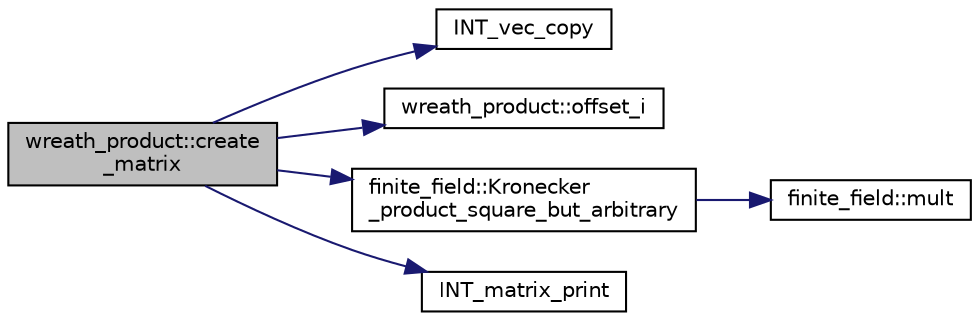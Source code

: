 digraph "wreath_product::create_matrix"
{
  edge [fontname="Helvetica",fontsize="10",labelfontname="Helvetica",labelfontsize="10"];
  node [fontname="Helvetica",fontsize="10",shape=record];
  rankdir="LR";
  Node41 [label="wreath_product::create\l_matrix",height=0.2,width=0.4,color="black", fillcolor="grey75", style="filled", fontcolor="black"];
  Node41 -> Node42 [color="midnightblue",fontsize="10",style="solid",fontname="Helvetica"];
  Node42 [label="INT_vec_copy",height=0.2,width=0.4,color="black", fillcolor="white", style="filled",URL="$df/dbf/sajeeb_8_c.html#ac2d875e27e009af6ec04d17254d11075"];
  Node41 -> Node43 [color="midnightblue",fontsize="10",style="solid",fontname="Helvetica"];
  Node43 [label="wreath_product::offset_i",height=0.2,width=0.4,color="black", fillcolor="white", style="filled",URL="$d8/dfa/classwreath__product.html#a081d6eed767bdd84bc74e555815641c6"];
  Node41 -> Node44 [color="midnightblue",fontsize="10",style="solid",fontname="Helvetica"];
  Node44 [label="finite_field::Kronecker\l_product_square_but_arbitrary",height=0.2,width=0.4,color="black", fillcolor="white", style="filled",URL="$df/d5a/classfinite__field.html#a07a0b166b3dce1d0f365db1112429758"];
  Node44 -> Node45 [color="midnightblue",fontsize="10",style="solid",fontname="Helvetica"];
  Node45 [label="finite_field::mult",height=0.2,width=0.4,color="black", fillcolor="white", style="filled",URL="$df/d5a/classfinite__field.html#a24fb5917aa6d4d656fd855b7f44a13b0"];
  Node41 -> Node46 [color="midnightblue",fontsize="10",style="solid",fontname="Helvetica"];
  Node46 [label="INT_matrix_print",height=0.2,width=0.4,color="black", fillcolor="white", style="filled",URL="$d5/db4/io__and__os_8h.html#afd4180a24bef3a2b584668a4eaf607ff"];
}
